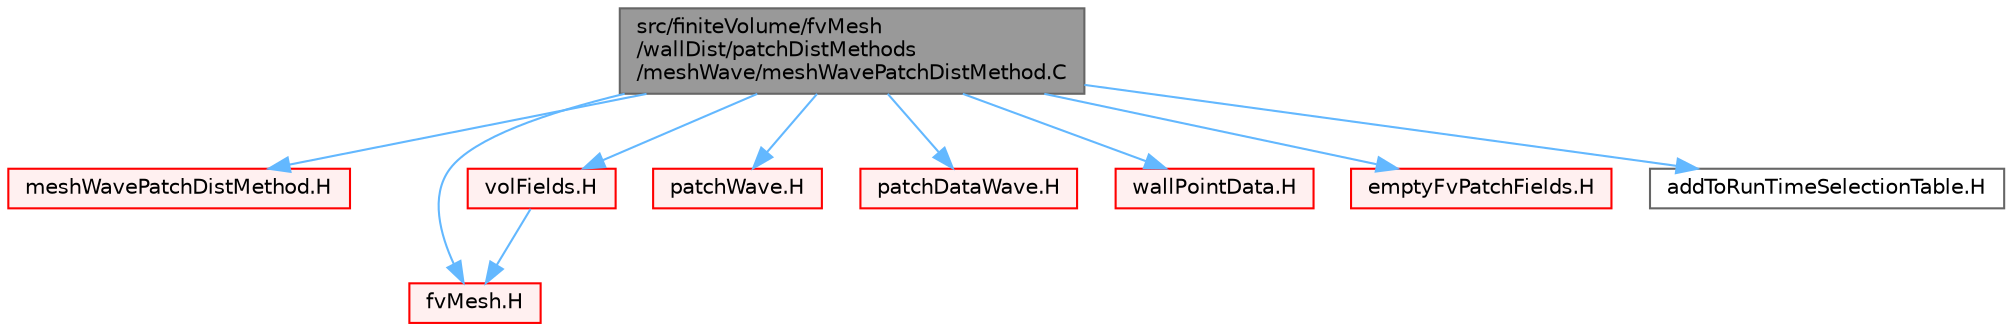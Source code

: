 digraph "src/finiteVolume/fvMesh/wallDist/patchDistMethods/meshWave/meshWavePatchDistMethod.C"
{
 // LATEX_PDF_SIZE
  bgcolor="transparent";
  edge [fontname=Helvetica,fontsize=10,labelfontname=Helvetica,labelfontsize=10];
  node [fontname=Helvetica,fontsize=10,shape=box,height=0.2,width=0.4];
  Node1 [id="Node000001",label="src/finiteVolume/fvMesh\l/wallDist/patchDistMethods\l/meshWave/meshWavePatchDistMethod.C",height=0.2,width=0.4,color="gray40", fillcolor="grey60", style="filled", fontcolor="black",tooltip=" "];
  Node1 -> Node2 [id="edge1_Node000001_Node000002",color="steelblue1",style="solid",tooltip=" "];
  Node2 [id="Node000002",label="meshWavePatchDistMethod.H",height=0.2,width=0.4,color="red", fillcolor="#FFF0F0", style="filled",URL="$meshWavePatchDistMethod_8H.html",tooltip=" "];
  Node1 -> Node286 [id="edge2_Node000001_Node000286",color="steelblue1",style="solid",tooltip=" "];
  Node286 [id="Node000286",label="fvMesh.H",height=0.2,width=0.4,color="red", fillcolor="#FFF0F0", style="filled",URL="$fvMesh_8H.html",tooltip=" "];
  Node1 -> Node352 [id="edge3_Node000001_Node000352",color="steelblue1",style="solid",tooltip=" "];
  Node352 [id="Node000352",label="volFields.H",height=0.2,width=0.4,color="red", fillcolor="#FFF0F0", style="filled",URL="$volFields_8H.html",tooltip=" "];
  Node352 -> Node286 [id="edge4_Node000352_Node000286",color="steelblue1",style="solid",tooltip=" "];
  Node1 -> Node388 [id="edge5_Node000001_Node000388",color="steelblue1",style="solid",tooltip=" "];
  Node388 [id="Node000388",label="patchWave.H",height=0.2,width=0.4,color="red", fillcolor="#FFF0F0", style="filled",URL="$patchWave_8H.html",tooltip=" "];
  Node1 -> Node393 [id="edge6_Node000001_Node000393",color="steelblue1",style="solid",tooltip=" "];
  Node393 [id="Node000393",label="patchDataWave.H",height=0.2,width=0.4,color="red", fillcolor="#FFF0F0", style="filled",URL="$patchDataWave_8H.html",tooltip=" "];
  Node1 -> Node394 [id="edge7_Node000001_Node000394",color="steelblue1",style="solid",tooltip=" "];
  Node394 [id="Node000394",label="wallPointData.H",height=0.2,width=0.4,color="red", fillcolor="#FFF0F0", style="filled",URL="$wallPointData_8H.html",tooltip=" "];
  Node1 -> Node400 [id="edge8_Node000001_Node000400",color="steelblue1",style="solid",tooltip=" "];
  Node400 [id="Node000400",label="emptyFvPatchFields.H",height=0.2,width=0.4,color="red", fillcolor="#FFF0F0", style="filled",URL="$emptyFvPatchFields_8H.html",tooltip=" "];
  Node1 -> Node404 [id="edge9_Node000001_Node000404",color="steelblue1",style="solid",tooltip=" "];
  Node404 [id="Node000404",label="addToRunTimeSelectionTable.H",height=0.2,width=0.4,color="grey40", fillcolor="white", style="filled",URL="$addToRunTimeSelectionTable_8H.html",tooltip="Macros for easy insertion into run-time selection tables."];
}
